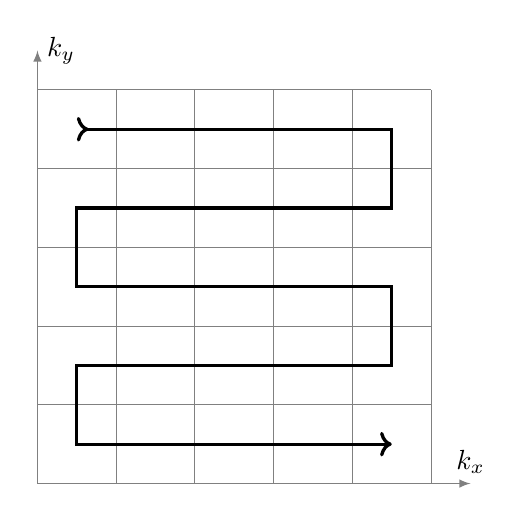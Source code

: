 \usetikzlibrary{arrows.meta}
\begin{tikzpicture}[scale=1]

\draw[step=1,gray,thin] (0,0) grid (5,5);
\draw[gray,-latex] (0,0) -- (0,5.5);
\draw[gray,-latex] (0,0) -- (5.5,0);
\node[anchor=south] (kx) at (5.5,0) {$k_x$};
\node[anchor=west] (ky) at (0,5.5) {$k_y$};

\draw[>->, very thick] (0.5,4.5) -- (4.5,4.5) -- (4.5,3.5) -- (4.5,3.5) -- (0.5,3.5) -- (0.5,2.5) -- (4.5,2.5) -- (4.5,1.5) -- (0.5,1.5) -- (0.5,0.5) -- (4.5,0.5);



\end{tikzpicture}
